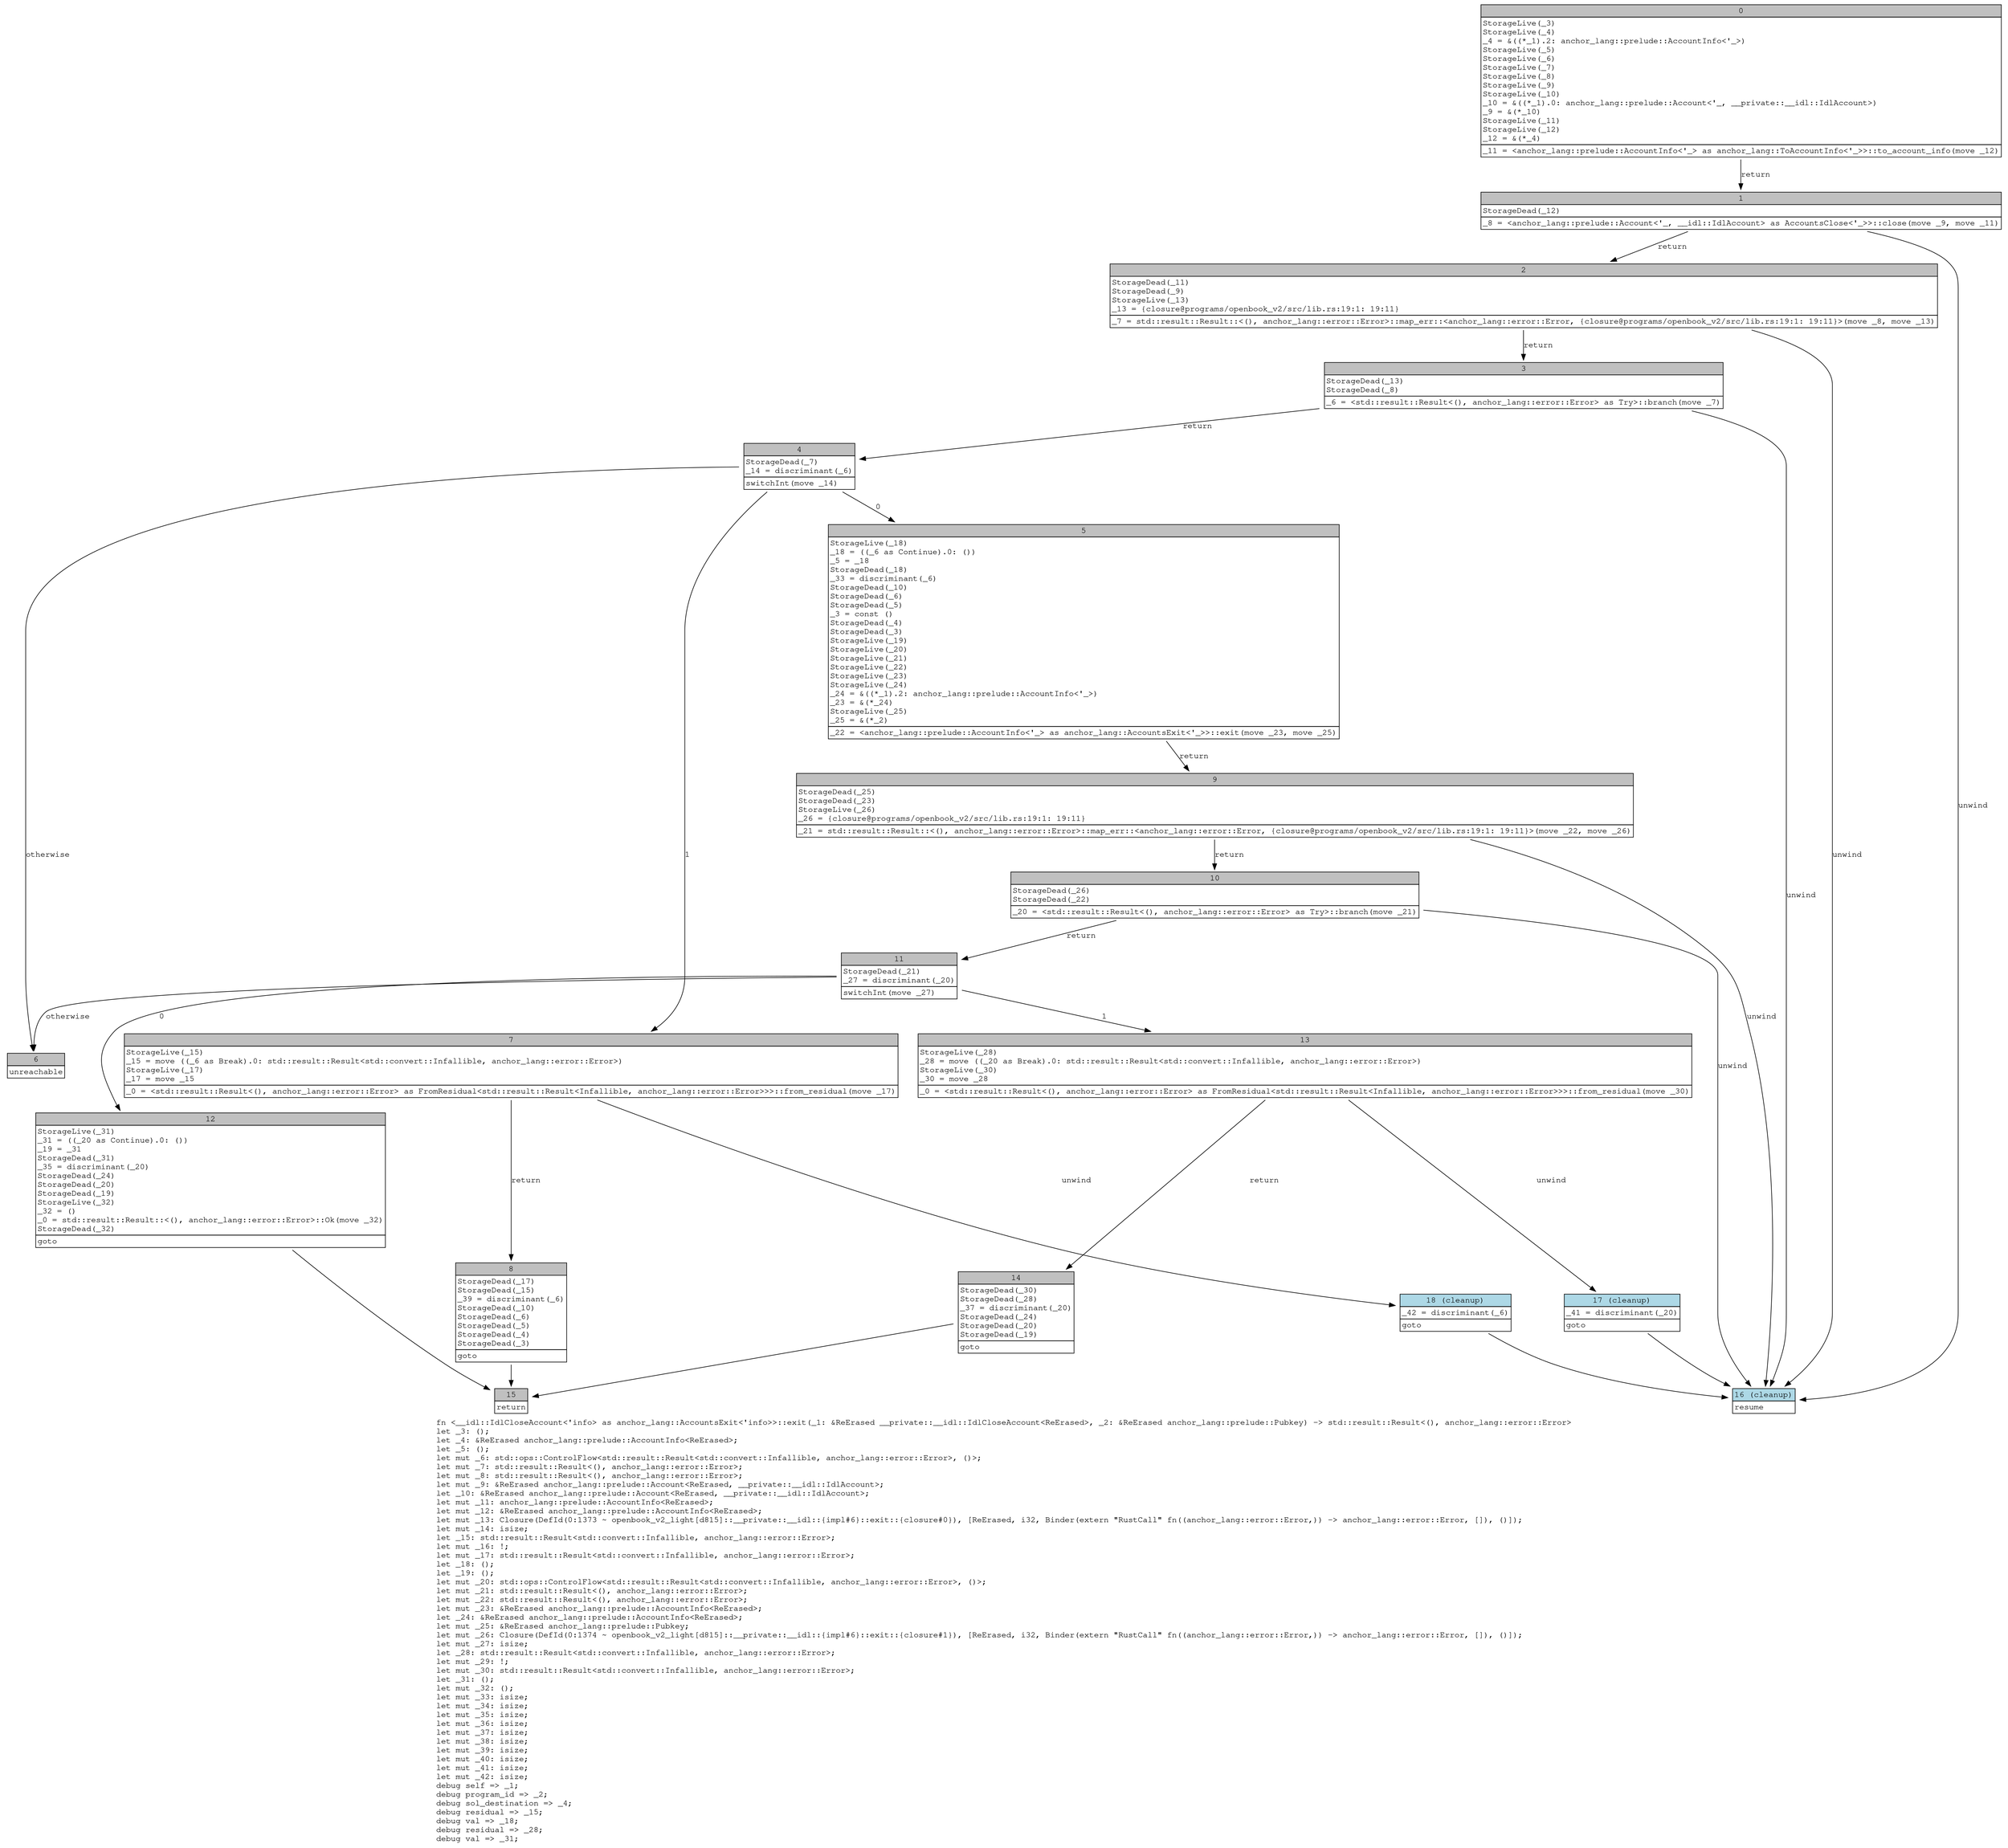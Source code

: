 digraph Mir_0_1372 {
    graph [fontname="Courier, monospace"];
    node [fontname="Courier, monospace"];
    edge [fontname="Courier, monospace"];
    label=<fn &lt;__idl::IdlCloseAccount&lt;'info&gt; as anchor_lang::AccountsExit&lt;'info&gt;&gt;::exit(_1: &amp;ReErased __private::__idl::IdlCloseAccount&lt;ReErased&gt;, _2: &amp;ReErased anchor_lang::prelude::Pubkey) -&gt; std::result::Result&lt;(), anchor_lang::error::Error&gt;<br align="left"/>let _3: ();<br align="left"/>let _4: &amp;ReErased anchor_lang::prelude::AccountInfo&lt;ReErased&gt;;<br align="left"/>let _5: ();<br align="left"/>let mut _6: std::ops::ControlFlow&lt;std::result::Result&lt;std::convert::Infallible, anchor_lang::error::Error&gt;, ()&gt;;<br align="left"/>let mut _7: std::result::Result&lt;(), anchor_lang::error::Error&gt;;<br align="left"/>let mut _8: std::result::Result&lt;(), anchor_lang::error::Error&gt;;<br align="left"/>let mut _9: &amp;ReErased anchor_lang::prelude::Account&lt;ReErased, __private::__idl::IdlAccount&gt;;<br align="left"/>let _10: &amp;ReErased anchor_lang::prelude::Account&lt;ReErased, __private::__idl::IdlAccount&gt;;<br align="left"/>let mut _11: anchor_lang::prelude::AccountInfo&lt;ReErased&gt;;<br align="left"/>let mut _12: &amp;ReErased anchor_lang::prelude::AccountInfo&lt;ReErased&gt;;<br align="left"/>let mut _13: Closure(DefId(0:1373 ~ openbook_v2_light[d815]::__private::__idl::{impl#6}::exit::{closure#0}), [ReErased, i32, Binder(extern &quot;RustCall&quot; fn((anchor_lang::error::Error,)) -&gt; anchor_lang::error::Error, []), ()]);<br align="left"/>let mut _14: isize;<br align="left"/>let _15: std::result::Result&lt;std::convert::Infallible, anchor_lang::error::Error&gt;;<br align="left"/>let mut _16: !;<br align="left"/>let mut _17: std::result::Result&lt;std::convert::Infallible, anchor_lang::error::Error&gt;;<br align="left"/>let _18: ();<br align="left"/>let _19: ();<br align="left"/>let mut _20: std::ops::ControlFlow&lt;std::result::Result&lt;std::convert::Infallible, anchor_lang::error::Error&gt;, ()&gt;;<br align="left"/>let mut _21: std::result::Result&lt;(), anchor_lang::error::Error&gt;;<br align="left"/>let mut _22: std::result::Result&lt;(), anchor_lang::error::Error&gt;;<br align="left"/>let mut _23: &amp;ReErased anchor_lang::prelude::AccountInfo&lt;ReErased&gt;;<br align="left"/>let _24: &amp;ReErased anchor_lang::prelude::AccountInfo&lt;ReErased&gt;;<br align="left"/>let mut _25: &amp;ReErased anchor_lang::prelude::Pubkey;<br align="left"/>let mut _26: Closure(DefId(0:1374 ~ openbook_v2_light[d815]::__private::__idl::{impl#6}::exit::{closure#1}), [ReErased, i32, Binder(extern &quot;RustCall&quot; fn((anchor_lang::error::Error,)) -&gt; anchor_lang::error::Error, []), ()]);<br align="left"/>let mut _27: isize;<br align="left"/>let _28: std::result::Result&lt;std::convert::Infallible, anchor_lang::error::Error&gt;;<br align="left"/>let mut _29: !;<br align="left"/>let mut _30: std::result::Result&lt;std::convert::Infallible, anchor_lang::error::Error&gt;;<br align="left"/>let _31: ();<br align="left"/>let mut _32: ();<br align="left"/>let mut _33: isize;<br align="left"/>let mut _34: isize;<br align="left"/>let mut _35: isize;<br align="left"/>let mut _36: isize;<br align="left"/>let mut _37: isize;<br align="left"/>let mut _38: isize;<br align="left"/>let mut _39: isize;<br align="left"/>let mut _40: isize;<br align="left"/>let mut _41: isize;<br align="left"/>let mut _42: isize;<br align="left"/>debug self =&gt; _1;<br align="left"/>debug program_id =&gt; _2;<br align="left"/>debug sol_destination =&gt; _4;<br align="left"/>debug residual =&gt; _15;<br align="left"/>debug val =&gt; _18;<br align="left"/>debug residual =&gt; _28;<br align="left"/>debug val =&gt; _31;<br align="left"/>>;
    bb0__0_1372 [shape="none", label=<<table border="0" cellborder="1" cellspacing="0"><tr><td bgcolor="gray" align="center" colspan="1">0</td></tr><tr><td align="left" balign="left">StorageLive(_3)<br/>StorageLive(_4)<br/>_4 = &amp;((*_1).2: anchor_lang::prelude::AccountInfo&lt;'_&gt;)<br/>StorageLive(_5)<br/>StorageLive(_6)<br/>StorageLive(_7)<br/>StorageLive(_8)<br/>StorageLive(_9)<br/>StorageLive(_10)<br/>_10 = &amp;((*_1).0: anchor_lang::prelude::Account&lt;'_, __private::__idl::IdlAccount&gt;)<br/>_9 = &amp;(*_10)<br/>StorageLive(_11)<br/>StorageLive(_12)<br/>_12 = &amp;(*_4)<br/></td></tr><tr><td align="left">_11 = &lt;anchor_lang::prelude::AccountInfo&lt;'_&gt; as anchor_lang::ToAccountInfo&lt;'_&gt;&gt;::to_account_info(move _12)</td></tr></table>>];
    bb1__0_1372 [shape="none", label=<<table border="0" cellborder="1" cellspacing="0"><tr><td bgcolor="gray" align="center" colspan="1">1</td></tr><tr><td align="left" balign="left">StorageDead(_12)<br/></td></tr><tr><td align="left">_8 = &lt;anchor_lang::prelude::Account&lt;'_, __idl::IdlAccount&gt; as AccountsClose&lt;'_&gt;&gt;::close(move _9, move _11)</td></tr></table>>];
    bb2__0_1372 [shape="none", label=<<table border="0" cellborder="1" cellspacing="0"><tr><td bgcolor="gray" align="center" colspan="1">2</td></tr><tr><td align="left" balign="left">StorageDead(_11)<br/>StorageDead(_9)<br/>StorageLive(_13)<br/>_13 = {closure@programs/openbook_v2/src/lib.rs:19:1: 19:11}<br/></td></tr><tr><td align="left">_7 = std::result::Result::&lt;(), anchor_lang::error::Error&gt;::map_err::&lt;anchor_lang::error::Error, {closure@programs/openbook_v2/src/lib.rs:19:1: 19:11}&gt;(move _8, move _13)</td></tr></table>>];
    bb3__0_1372 [shape="none", label=<<table border="0" cellborder="1" cellspacing="0"><tr><td bgcolor="gray" align="center" colspan="1">3</td></tr><tr><td align="left" balign="left">StorageDead(_13)<br/>StorageDead(_8)<br/></td></tr><tr><td align="left">_6 = &lt;std::result::Result&lt;(), anchor_lang::error::Error&gt; as Try&gt;::branch(move _7)</td></tr></table>>];
    bb4__0_1372 [shape="none", label=<<table border="0" cellborder="1" cellspacing="0"><tr><td bgcolor="gray" align="center" colspan="1">4</td></tr><tr><td align="left" balign="left">StorageDead(_7)<br/>_14 = discriminant(_6)<br/></td></tr><tr><td align="left">switchInt(move _14)</td></tr></table>>];
    bb5__0_1372 [shape="none", label=<<table border="0" cellborder="1" cellspacing="0"><tr><td bgcolor="gray" align="center" colspan="1">5</td></tr><tr><td align="left" balign="left">StorageLive(_18)<br/>_18 = ((_6 as Continue).0: ())<br/>_5 = _18<br/>StorageDead(_18)<br/>_33 = discriminant(_6)<br/>StorageDead(_10)<br/>StorageDead(_6)<br/>StorageDead(_5)<br/>_3 = const ()<br/>StorageDead(_4)<br/>StorageDead(_3)<br/>StorageLive(_19)<br/>StorageLive(_20)<br/>StorageLive(_21)<br/>StorageLive(_22)<br/>StorageLive(_23)<br/>StorageLive(_24)<br/>_24 = &amp;((*_1).2: anchor_lang::prelude::AccountInfo&lt;'_&gt;)<br/>_23 = &amp;(*_24)<br/>StorageLive(_25)<br/>_25 = &amp;(*_2)<br/></td></tr><tr><td align="left">_22 = &lt;anchor_lang::prelude::AccountInfo&lt;'_&gt; as anchor_lang::AccountsExit&lt;'_&gt;&gt;::exit(move _23, move _25)</td></tr></table>>];
    bb6__0_1372 [shape="none", label=<<table border="0" cellborder="1" cellspacing="0"><tr><td bgcolor="gray" align="center" colspan="1">6</td></tr><tr><td align="left">unreachable</td></tr></table>>];
    bb7__0_1372 [shape="none", label=<<table border="0" cellborder="1" cellspacing="0"><tr><td bgcolor="gray" align="center" colspan="1">7</td></tr><tr><td align="left" balign="left">StorageLive(_15)<br/>_15 = move ((_6 as Break).0: std::result::Result&lt;std::convert::Infallible, anchor_lang::error::Error&gt;)<br/>StorageLive(_17)<br/>_17 = move _15<br/></td></tr><tr><td align="left">_0 = &lt;std::result::Result&lt;(), anchor_lang::error::Error&gt; as FromResidual&lt;std::result::Result&lt;Infallible, anchor_lang::error::Error&gt;&gt;&gt;::from_residual(move _17)</td></tr></table>>];
    bb8__0_1372 [shape="none", label=<<table border="0" cellborder="1" cellspacing="0"><tr><td bgcolor="gray" align="center" colspan="1">8</td></tr><tr><td align="left" balign="left">StorageDead(_17)<br/>StorageDead(_15)<br/>_39 = discriminant(_6)<br/>StorageDead(_10)<br/>StorageDead(_6)<br/>StorageDead(_5)<br/>StorageDead(_4)<br/>StorageDead(_3)<br/></td></tr><tr><td align="left">goto</td></tr></table>>];
    bb9__0_1372 [shape="none", label=<<table border="0" cellborder="1" cellspacing="0"><tr><td bgcolor="gray" align="center" colspan="1">9</td></tr><tr><td align="left" balign="left">StorageDead(_25)<br/>StorageDead(_23)<br/>StorageLive(_26)<br/>_26 = {closure@programs/openbook_v2/src/lib.rs:19:1: 19:11}<br/></td></tr><tr><td align="left">_21 = std::result::Result::&lt;(), anchor_lang::error::Error&gt;::map_err::&lt;anchor_lang::error::Error, {closure@programs/openbook_v2/src/lib.rs:19:1: 19:11}&gt;(move _22, move _26)</td></tr></table>>];
    bb10__0_1372 [shape="none", label=<<table border="0" cellborder="1" cellspacing="0"><tr><td bgcolor="gray" align="center" colspan="1">10</td></tr><tr><td align="left" balign="left">StorageDead(_26)<br/>StorageDead(_22)<br/></td></tr><tr><td align="left">_20 = &lt;std::result::Result&lt;(), anchor_lang::error::Error&gt; as Try&gt;::branch(move _21)</td></tr></table>>];
    bb11__0_1372 [shape="none", label=<<table border="0" cellborder="1" cellspacing="0"><tr><td bgcolor="gray" align="center" colspan="1">11</td></tr><tr><td align="left" balign="left">StorageDead(_21)<br/>_27 = discriminant(_20)<br/></td></tr><tr><td align="left">switchInt(move _27)</td></tr></table>>];
    bb12__0_1372 [shape="none", label=<<table border="0" cellborder="1" cellspacing="0"><tr><td bgcolor="gray" align="center" colspan="1">12</td></tr><tr><td align="left" balign="left">StorageLive(_31)<br/>_31 = ((_20 as Continue).0: ())<br/>_19 = _31<br/>StorageDead(_31)<br/>_35 = discriminant(_20)<br/>StorageDead(_24)<br/>StorageDead(_20)<br/>StorageDead(_19)<br/>StorageLive(_32)<br/>_32 = ()<br/>_0 = std::result::Result::&lt;(), anchor_lang::error::Error&gt;::Ok(move _32)<br/>StorageDead(_32)<br/></td></tr><tr><td align="left">goto</td></tr></table>>];
    bb13__0_1372 [shape="none", label=<<table border="0" cellborder="1" cellspacing="0"><tr><td bgcolor="gray" align="center" colspan="1">13</td></tr><tr><td align="left" balign="left">StorageLive(_28)<br/>_28 = move ((_20 as Break).0: std::result::Result&lt;std::convert::Infallible, anchor_lang::error::Error&gt;)<br/>StorageLive(_30)<br/>_30 = move _28<br/></td></tr><tr><td align="left">_0 = &lt;std::result::Result&lt;(), anchor_lang::error::Error&gt; as FromResidual&lt;std::result::Result&lt;Infallible, anchor_lang::error::Error&gt;&gt;&gt;::from_residual(move _30)</td></tr></table>>];
    bb14__0_1372 [shape="none", label=<<table border="0" cellborder="1" cellspacing="0"><tr><td bgcolor="gray" align="center" colspan="1">14</td></tr><tr><td align="left" balign="left">StorageDead(_30)<br/>StorageDead(_28)<br/>_37 = discriminant(_20)<br/>StorageDead(_24)<br/>StorageDead(_20)<br/>StorageDead(_19)<br/></td></tr><tr><td align="left">goto</td></tr></table>>];
    bb15__0_1372 [shape="none", label=<<table border="0" cellborder="1" cellspacing="0"><tr><td bgcolor="gray" align="center" colspan="1">15</td></tr><tr><td align="left">return</td></tr></table>>];
    bb16__0_1372 [shape="none", label=<<table border="0" cellborder="1" cellspacing="0"><tr><td bgcolor="lightblue" align="center" colspan="1">16 (cleanup)</td></tr><tr><td align="left">resume</td></tr></table>>];
    bb17__0_1372 [shape="none", label=<<table border="0" cellborder="1" cellspacing="0"><tr><td bgcolor="lightblue" align="center" colspan="1">17 (cleanup)</td></tr><tr><td align="left" balign="left">_41 = discriminant(_20)<br/></td></tr><tr><td align="left">goto</td></tr></table>>];
    bb18__0_1372 [shape="none", label=<<table border="0" cellborder="1" cellspacing="0"><tr><td bgcolor="lightblue" align="center" colspan="1">18 (cleanup)</td></tr><tr><td align="left" balign="left">_42 = discriminant(_6)<br/></td></tr><tr><td align="left">goto</td></tr></table>>];
    bb0__0_1372 -> bb1__0_1372 [label="return"];
    bb1__0_1372 -> bb2__0_1372 [label="return"];
    bb1__0_1372 -> bb16__0_1372 [label="unwind"];
    bb2__0_1372 -> bb3__0_1372 [label="return"];
    bb2__0_1372 -> bb16__0_1372 [label="unwind"];
    bb3__0_1372 -> bb4__0_1372 [label="return"];
    bb3__0_1372 -> bb16__0_1372 [label="unwind"];
    bb4__0_1372 -> bb5__0_1372 [label="0"];
    bb4__0_1372 -> bb7__0_1372 [label="1"];
    bb4__0_1372 -> bb6__0_1372 [label="otherwise"];
    bb5__0_1372 -> bb9__0_1372 [label="return"];
    bb7__0_1372 -> bb8__0_1372 [label="return"];
    bb7__0_1372 -> bb18__0_1372 [label="unwind"];
    bb8__0_1372 -> bb15__0_1372 [label=""];
    bb9__0_1372 -> bb10__0_1372 [label="return"];
    bb9__0_1372 -> bb16__0_1372 [label="unwind"];
    bb10__0_1372 -> bb11__0_1372 [label="return"];
    bb10__0_1372 -> bb16__0_1372 [label="unwind"];
    bb11__0_1372 -> bb12__0_1372 [label="0"];
    bb11__0_1372 -> bb13__0_1372 [label="1"];
    bb11__0_1372 -> bb6__0_1372 [label="otherwise"];
    bb12__0_1372 -> bb15__0_1372 [label=""];
    bb13__0_1372 -> bb14__0_1372 [label="return"];
    bb13__0_1372 -> bb17__0_1372 [label="unwind"];
    bb14__0_1372 -> bb15__0_1372 [label=""];
    bb17__0_1372 -> bb16__0_1372 [label=""];
    bb18__0_1372 -> bb16__0_1372 [label=""];
}
